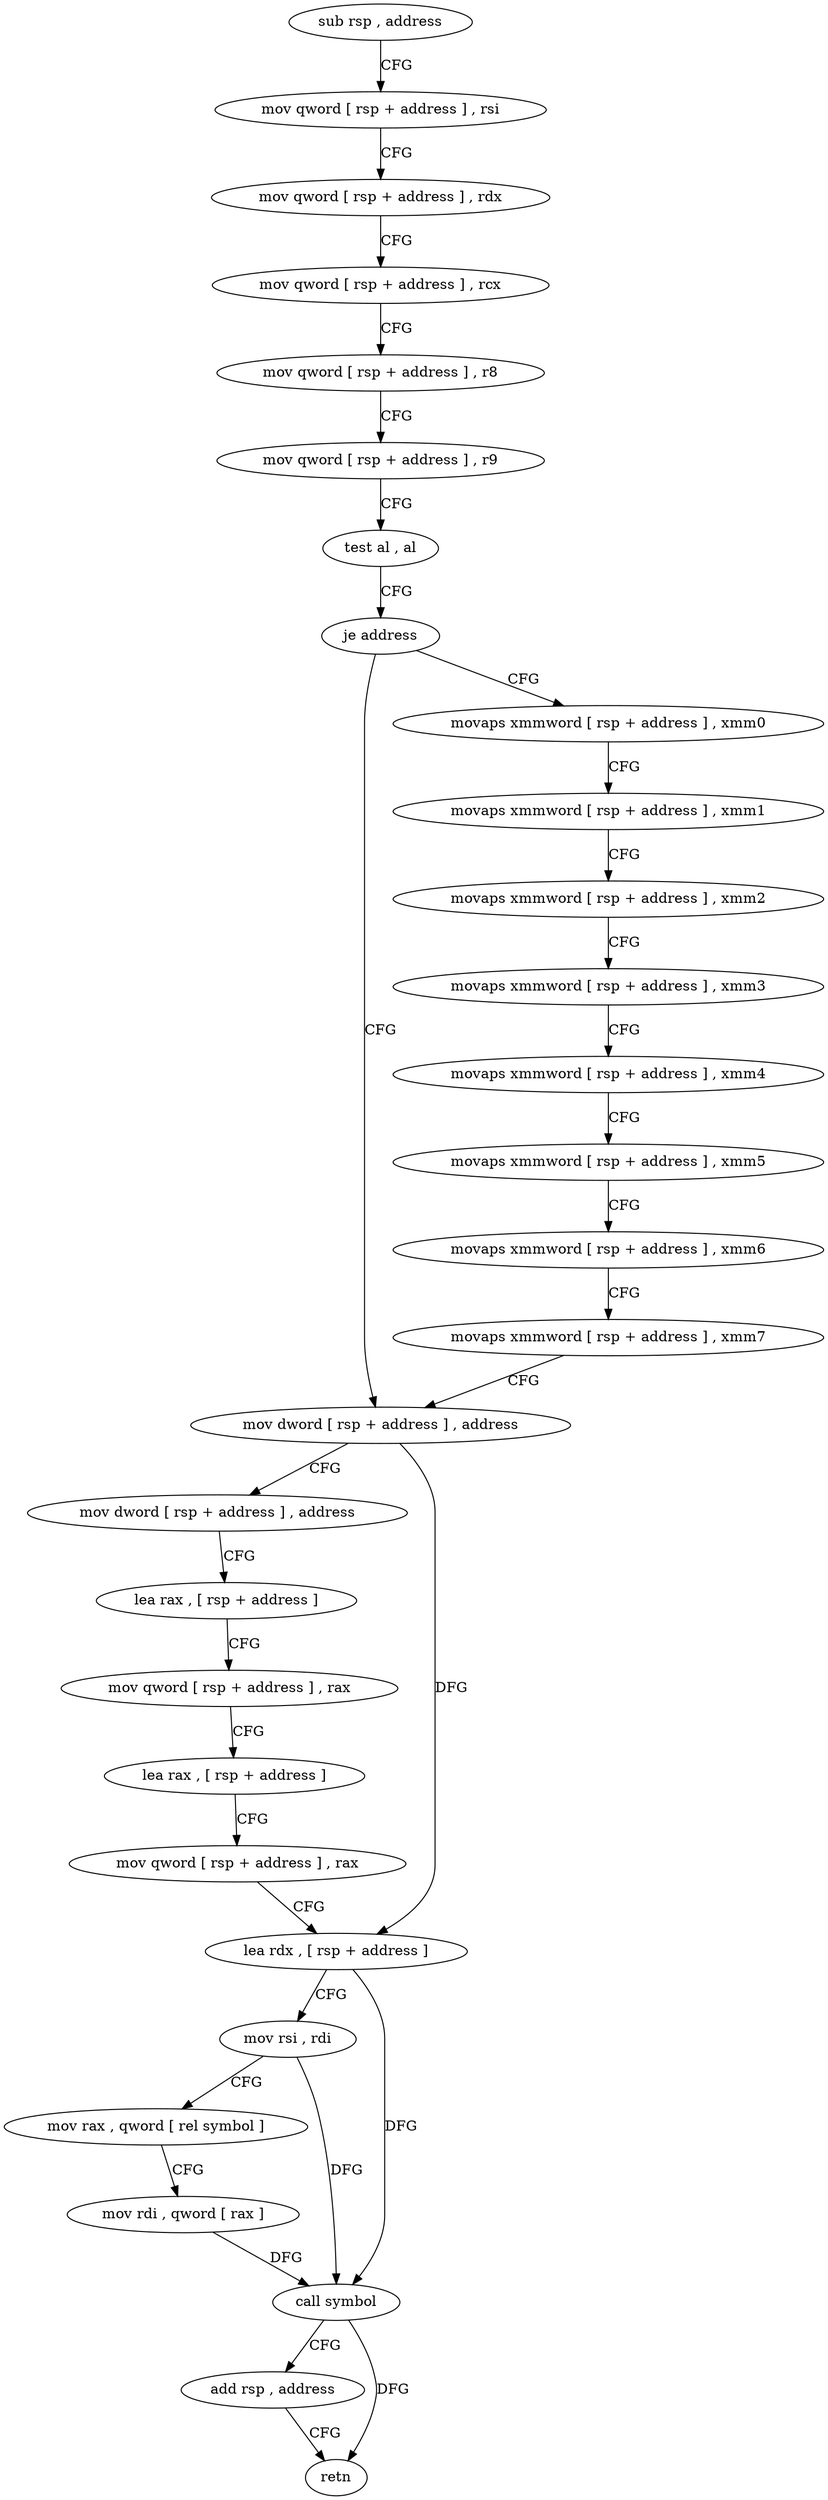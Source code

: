 digraph "func" {
"4290461" [label = "sub rsp , address" ]
"4290468" [label = "mov qword [ rsp + address ] , rsi" ]
"4290473" [label = "mov qword [ rsp + address ] , rdx" ]
"4290478" [label = "mov qword [ rsp + address ] , rcx" ]
"4290483" [label = "mov qword [ rsp + address ] , r8" ]
"4290488" [label = "mov qword [ rsp + address ] , r9" ]
"4290493" [label = "test al , al" ]
"4290495" [label = "je address" ]
"4290552" [label = "mov dword [ rsp + address ] , address" ]
"4290497" [label = "movaps xmmword [ rsp + address ] , xmm0" ]
"4290560" [label = "mov dword [ rsp + address ] , address" ]
"4290568" [label = "lea rax , [ rsp + address ]" ]
"4290576" [label = "mov qword [ rsp + address ] , rax" ]
"4290581" [label = "lea rax , [ rsp + address ]" ]
"4290586" [label = "mov qword [ rsp + address ] , rax" ]
"4290591" [label = "lea rdx , [ rsp + address ]" ]
"4290596" [label = "mov rsi , rdi" ]
"4290599" [label = "mov rax , qword [ rel symbol ]" ]
"4290606" [label = "mov rdi , qword [ rax ]" ]
"4290609" [label = "call symbol" ]
"4290614" [label = "add rsp , address" ]
"4290621" [label = "retn" ]
"4290502" [label = "movaps xmmword [ rsp + address ] , xmm1" ]
"4290507" [label = "movaps xmmword [ rsp + address ] , xmm2" ]
"4290512" [label = "movaps xmmword [ rsp + address ] , xmm3" ]
"4290520" [label = "movaps xmmword [ rsp + address ] , xmm4" ]
"4290528" [label = "movaps xmmword [ rsp + address ] , xmm5" ]
"4290536" [label = "movaps xmmword [ rsp + address ] , xmm6" ]
"4290544" [label = "movaps xmmword [ rsp + address ] , xmm7" ]
"4290461" -> "4290468" [ label = "CFG" ]
"4290468" -> "4290473" [ label = "CFG" ]
"4290473" -> "4290478" [ label = "CFG" ]
"4290478" -> "4290483" [ label = "CFG" ]
"4290483" -> "4290488" [ label = "CFG" ]
"4290488" -> "4290493" [ label = "CFG" ]
"4290493" -> "4290495" [ label = "CFG" ]
"4290495" -> "4290552" [ label = "CFG" ]
"4290495" -> "4290497" [ label = "CFG" ]
"4290552" -> "4290560" [ label = "CFG" ]
"4290552" -> "4290591" [ label = "DFG" ]
"4290497" -> "4290502" [ label = "CFG" ]
"4290560" -> "4290568" [ label = "CFG" ]
"4290568" -> "4290576" [ label = "CFG" ]
"4290576" -> "4290581" [ label = "CFG" ]
"4290581" -> "4290586" [ label = "CFG" ]
"4290586" -> "4290591" [ label = "CFG" ]
"4290591" -> "4290596" [ label = "CFG" ]
"4290591" -> "4290609" [ label = "DFG" ]
"4290596" -> "4290599" [ label = "CFG" ]
"4290596" -> "4290609" [ label = "DFG" ]
"4290599" -> "4290606" [ label = "CFG" ]
"4290606" -> "4290609" [ label = "DFG" ]
"4290609" -> "4290614" [ label = "CFG" ]
"4290609" -> "4290621" [ label = "DFG" ]
"4290614" -> "4290621" [ label = "CFG" ]
"4290502" -> "4290507" [ label = "CFG" ]
"4290507" -> "4290512" [ label = "CFG" ]
"4290512" -> "4290520" [ label = "CFG" ]
"4290520" -> "4290528" [ label = "CFG" ]
"4290528" -> "4290536" [ label = "CFG" ]
"4290536" -> "4290544" [ label = "CFG" ]
"4290544" -> "4290552" [ label = "CFG" ]
}
